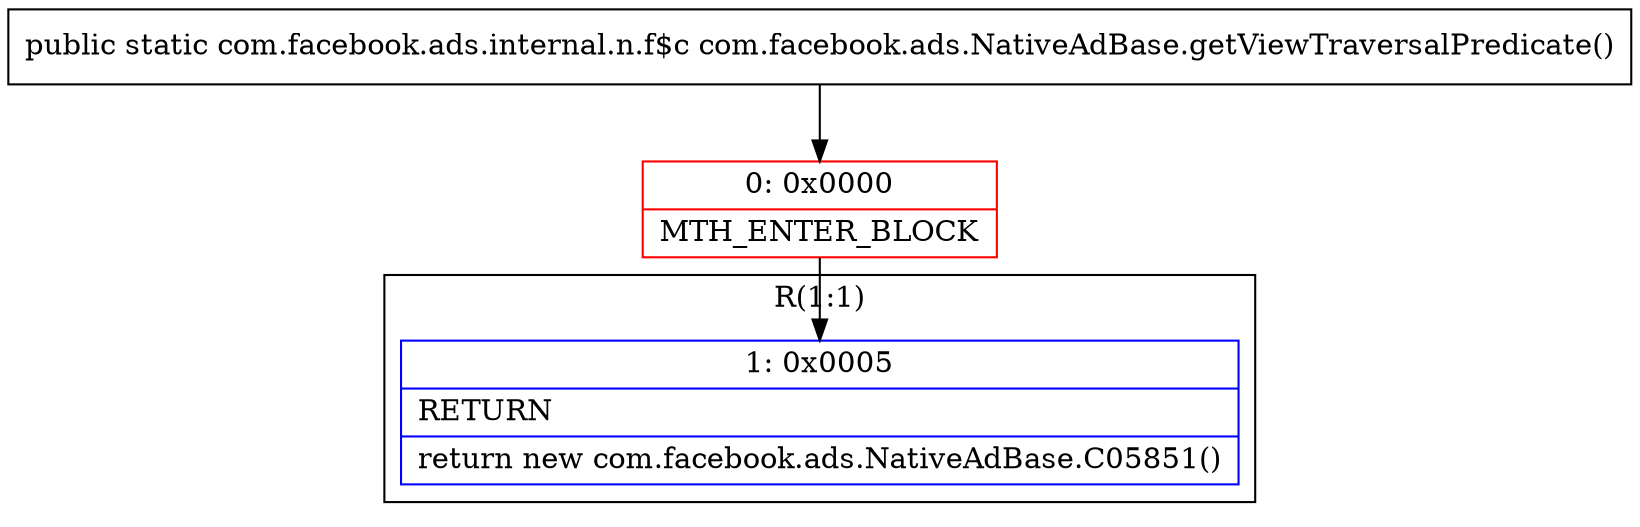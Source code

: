 digraph "CFG forcom.facebook.ads.NativeAdBase.getViewTraversalPredicate()Lcom\/facebook\/ads\/internal\/n\/f$c;" {
subgraph cluster_Region_1448225331 {
label = "R(1:1)";
node [shape=record,color=blue];
Node_1 [shape=record,label="{1\:\ 0x0005|RETURN\l|return new com.facebook.ads.NativeAdBase.C05851()\l}"];
}
Node_0 [shape=record,color=red,label="{0\:\ 0x0000|MTH_ENTER_BLOCK\l}"];
MethodNode[shape=record,label="{public static com.facebook.ads.internal.n.f$c com.facebook.ads.NativeAdBase.getViewTraversalPredicate() }"];
MethodNode -> Node_0;
Node_0 -> Node_1;
}

